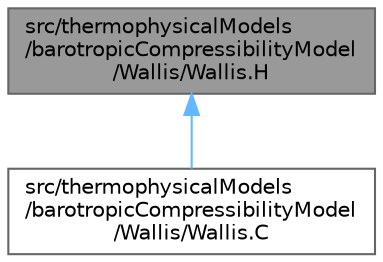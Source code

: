 digraph "src/thermophysicalModels/barotropicCompressibilityModel/Wallis/Wallis.H"
{
 // LATEX_PDF_SIZE
  bgcolor="transparent";
  edge [fontname=Helvetica,fontsize=10,labelfontname=Helvetica,labelfontsize=10];
  node [fontname=Helvetica,fontsize=10,shape=box,height=0.2,width=0.4];
  Node1 [id="Node000001",label="src/thermophysicalModels\l/barotropicCompressibilityModel\l/Wallis/Wallis.H",height=0.2,width=0.4,color="gray40", fillcolor="grey60", style="filled", fontcolor="black",tooltip=" "];
  Node1 -> Node2 [id="edge1_Node000001_Node000002",dir="back",color="steelblue1",style="solid",tooltip=" "];
  Node2 [id="Node000002",label="src/thermophysicalModels\l/barotropicCompressibilityModel\l/Wallis/Wallis.C",height=0.2,width=0.4,color="grey40", fillcolor="white", style="filled",URL="$Wallis_8C.html",tooltip=" "];
}
